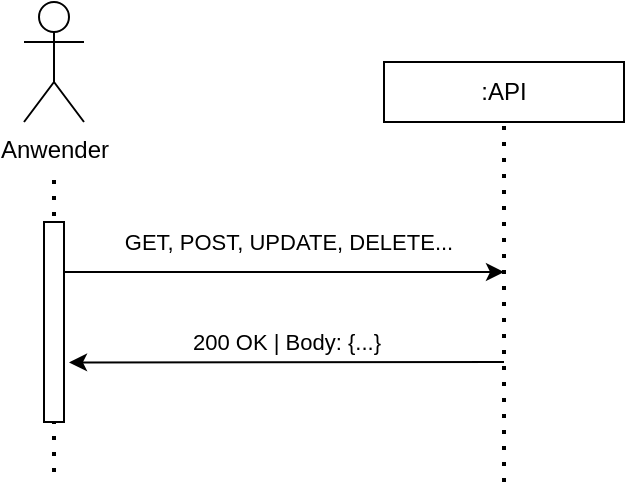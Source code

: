 <mxfile version="20.6.2" type="device"><diagram id="cmTDKtkQhwS25ClLk0xC" name="Seite-1"><mxGraphModel dx="905" dy="509" grid="1" gridSize="10" guides="1" tooltips="1" connect="1" arrows="1" fold="1" page="1" pageScale="1" pageWidth="827" pageHeight="1169" math="0" shadow="0"><root><mxCell id="0"/><mxCell id="1" parent="0"/><mxCell id="YAoGq-hHzgx8tzGjL2NQ-1" value="Anwender" style="shape=umlActor;verticalLabelPosition=bottom;verticalAlign=top;html=1;outlineConnect=0;" vertex="1" parent="1"><mxGeometry x="120" y="90" width="30" height="60" as="geometry"/></mxCell><mxCell id="YAoGq-hHzgx8tzGjL2NQ-2" value="" style="endArrow=none;dashed=1;html=1;dashPattern=1 3;strokeWidth=2;rounded=0;" edge="1" parent="1"><mxGeometry width="50" height="50" relative="1" as="geometry"><mxPoint x="135" y="325" as="sourcePoint"/><mxPoint x="135" y="175" as="targetPoint"/></mxGeometry></mxCell><mxCell id="YAoGq-hHzgx8tzGjL2NQ-3" value="" style="rounded=0;whiteSpace=wrap;html=1;" vertex="1" parent="1"><mxGeometry x="130" y="200" width="10" height="100" as="geometry"/></mxCell><mxCell id="YAoGq-hHzgx8tzGjL2NQ-4" value=":API" style="rounded=0;whiteSpace=wrap;html=1;" vertex="1" parent="1"><mxGeometry x="300" y="120" width="120" height="30" as="geometry"/></mxCell><mxCell id="YAoGq-hHzgx8tzGjL2NQ-5" value="" style="endArrow=none;dashed=1;html=1;dashPattern=1 3;strokeWidth=2;rounded=0;entryX=0.5;entryY=1;entryDx=0;entryDy=0;" edge="1" parent="1" target="YAoGq-hHzgx8tzGjL2NQ-4"><mxGeometry width="50" height="50" relative="1" as="geometry"><mxPoint x="360" y="330" as="sourcePoint"/><mxPoint x="380" y="240" as="targetPoint"/></mxGeometry></mxCell><mxCell id="YAoGq-hHzgx8tzGjL2NQ-6" value="" style="endArrow=classic;html=1;rounded=0;exitX=1;exitY=0.25;exitDx=0;exitDy=0;" edge="1" parent="1" source="YAoGq-hHzgx8tzGjL2NQ-3"><mxGeometry width="50" height="50" relative="1" as="geometry"><mxPoint x="190" y="270" as="sourcePoint"/><mxPoint x="360" y="225" as="targetPoint"/></mxGeometry></mxCell><mxCell id="YAoGq-hHzgx8tzGjL2NQ-9" value="GET, POST, UPDATE, DELETE..." style="edgeLabel;html=1;align=center;verticalAlign=middle;resizable=0;points=[];" vertex="1" connectable="0" parent="YAoGq-hHzgx8tzGjL2NQ-6"><mxGeometry x="-0.378" y="-1" relative="1" as="geometry"><mxPoint x="43" y="-16" as="offset"/></mxGeometry></mxCell><mxCell id="YAoGq-hHzgx8tzGjL2NQ-10" value="" style="endArrow=classic;html=1;rounded=0;entryX=1.25;entryY=0.702;entryDx=0;entryDy=0;entryPerimeter=0;" edge="1" parent="1" target="YAoGq-hHzgx8tzGjL2NQ-3"><mxGeometry width="50" height="50" relative="1" as="geometry"><mxPoint x="360" y="270" as="sourcePoint"/><mxPoint x="250" y="300" as="targetPoint"/></mxGeometry></mxCell><mxCell id="YAoGq-hHzgx8tzGjL2NQ-11" value="200 OK | Body: {...}" style="edgeLabel;html=1;align=center;verticalAlign=middle;resizable=0;points=[];" vertex="1" connectable="0" parent="YAoGq-hHzgx8tzGjL2NQ-10"><mxGeometry x="0.218" y="2" relative="1" as="geometry"><mxPoint x="23" y="-12" as="offset"/></mxGeometry></mxCell></root></mxGraphModel></diagram></mxfile>